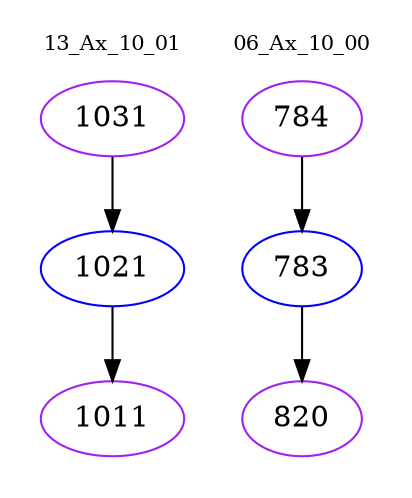 digraph{
subgraph cluster_0 {
color = white
label = "13_Ax_10_01";
fontsize=10;
T0_1031 [label="1031", color="purple"]
T0_1031 -> T0_1021 [color="black"]
T0_1021 [label="1021", color="blue"]
T0_1021 -> T0_1011 [color="black"]
T0_1011 [label="1011", color="purple"]
}
subgraph cluster_1 {
color = white
label = "06_Ax_10_00";
fontsize=10;
T1_784 [label="784", color="purple"]
T1_784 -> T1_783 [color="black"]
T1_783 [label="783", color="blue"]
T1_783 -> T1_820 [color="black"]
T1_820 [label="820", color="purple"]
}
}
